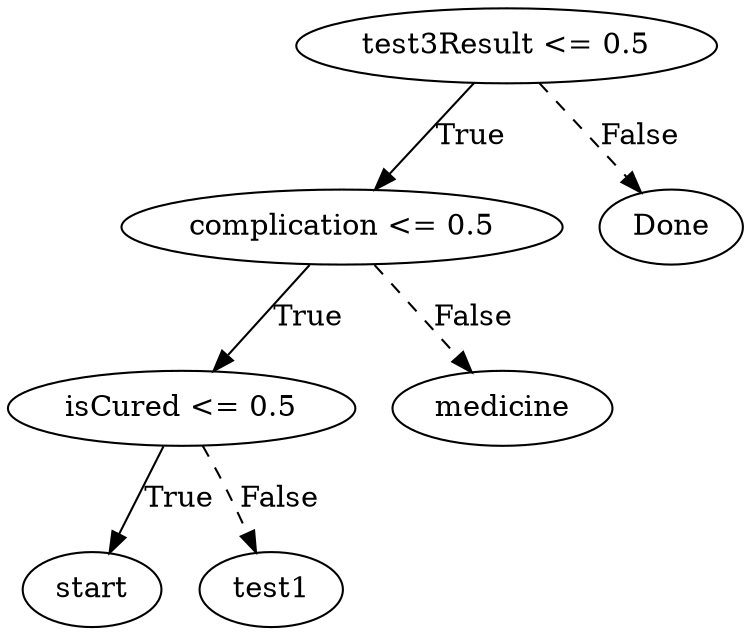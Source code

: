 digraph {
0 [label="test3Result <= 0.5"];
1 [label="complication <= 0.5"];
2 [label="isCured <= 0.5"];
3 [label="start"];
2 -> 3 [label="True"];
4 [label="test1"];
2 -> 4 [style="dashed", label="False"];
1 -> 2 [label="True"];
5 [label="medicine"];
1 -> 5 [style="dashed", label="False"];
0 -> 1 [label="True"];
6 [label="Done"];
0 -> 6 [style="dashed", label="False"];

}